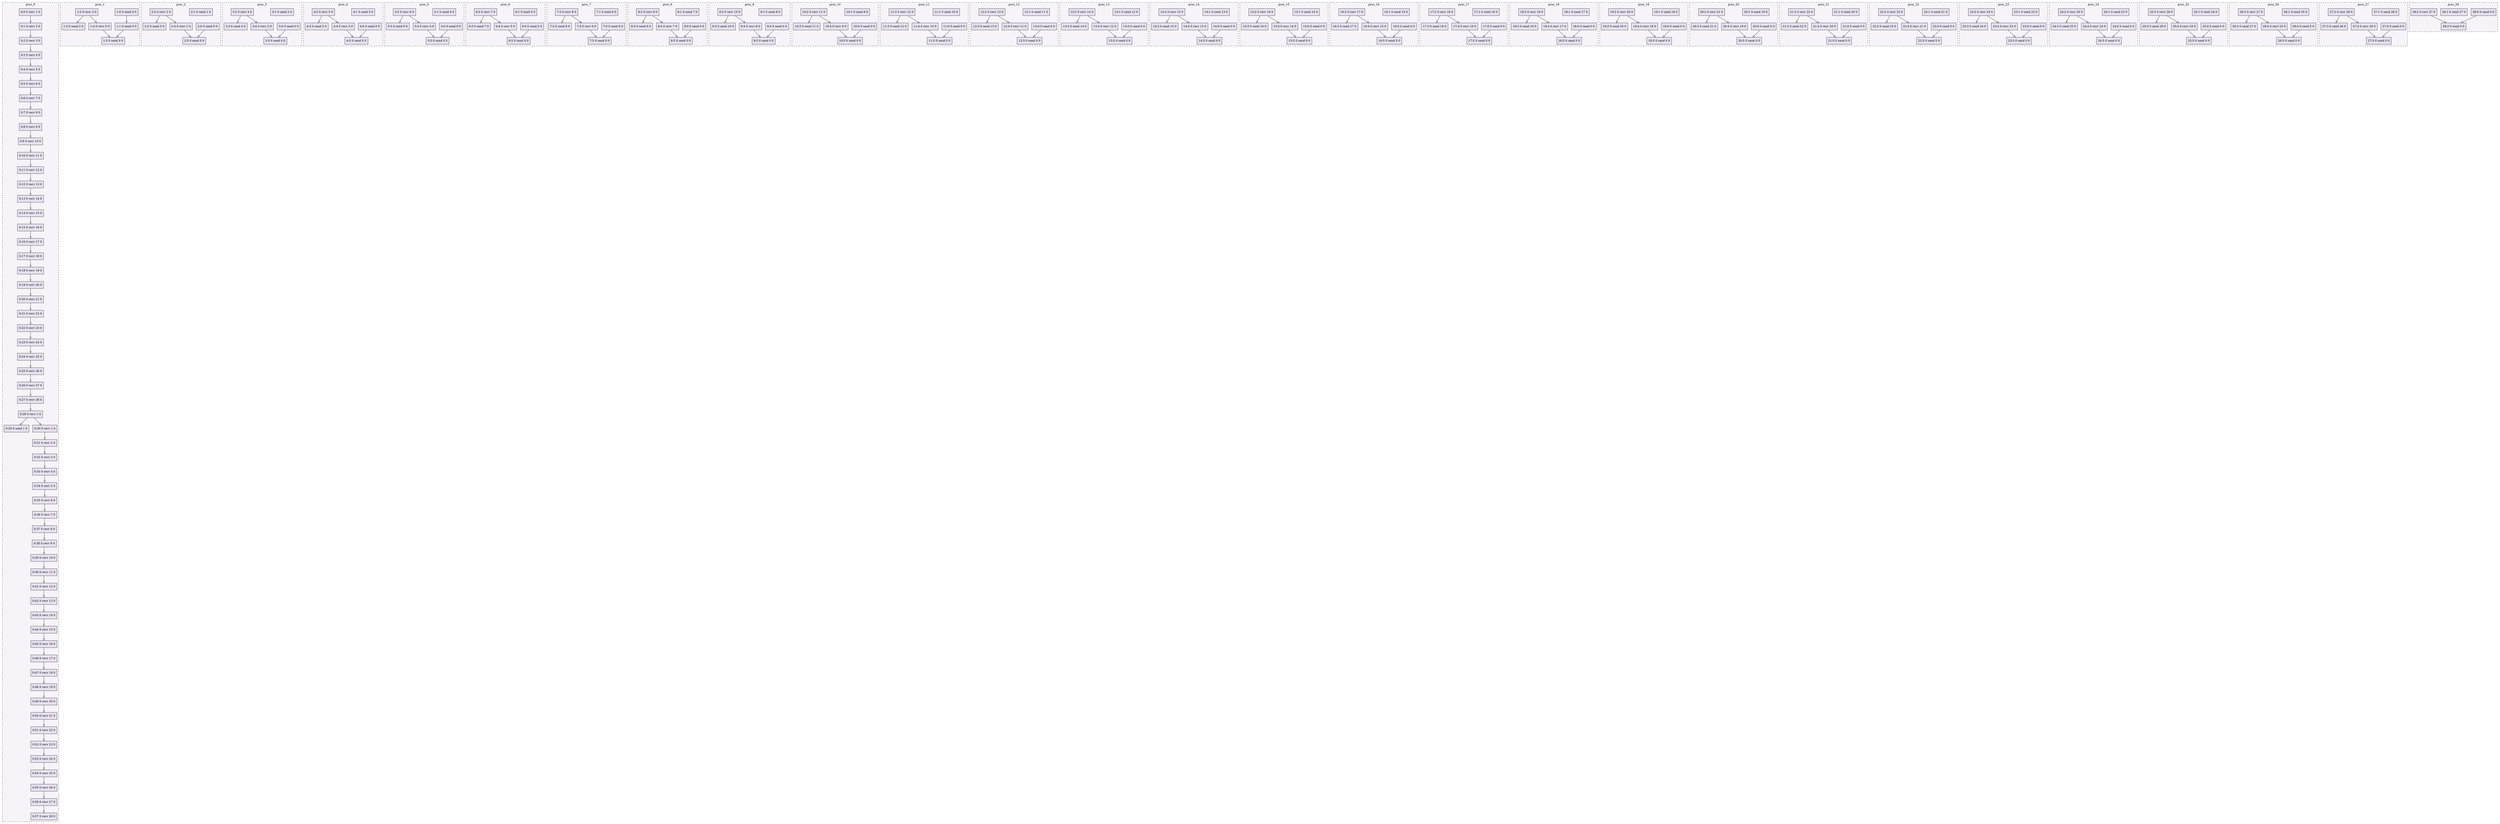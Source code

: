 digraph{node[shape=record style=filled colorscheme=purd9 fillcolor=2];subgraph cluster0{style=dashed;colorscheme=purd9;bgcolor=1;edge[arrowhead=empty];label=proc_0;0[label="0:0 0 recv 1 0"];1[label="0:1 0 recv 2 0"];2[label="0:2 0 recv 3 0"];3[label="0:3 0 recv 4 0"];4[label="0:4 0 recv 5 0"];5[label="0:5 0 recv 6 0"];6[label="0:6 0 recv 7 0"];7[label="0:7 0 recv 8 0"];8[label="0:8 0 recv 9 0"];9[label="0:9 0 recv 10 0"];10[label="0:10 0 recv 11 0"];11[label="0:11 0 recv 12 0"];12[label="0:12 0 recv 13 0"];13[label="0:13 0 recv 14 0"];14[label="0:14 0 recv 15 0"];15[label="0:15 0 recv 16 0"];16[label="0:16 0 recv 17 0"];17[label="0:17 0 recv 18 0"];18[label="0:18 0 recv 19 0"];19[label="0:19 0 recv 20 0"];20[label="0:20 0 recv 21 0"];21[label="0:21 0 recv 22 0"];22[label="0:22 0 recv 23 0"];23[label="0:23 0 recv 24 0"];24[label="0:24 0 recv 25 0"];25[label="0:25 0 recv 26 0"];26[label="0:26 0 recv 27 0"];27[label="0:27 0 recv 28 0"];28[label="0:28 0 recv 1 0"];29[label="0:29 0 send 1 0"];30[label="0:30 0 recv 1 0"];31[label="0:31 0 recv 2 0"];32[label="0:32 0 recv 3 0"];33[label="0:33 0 recv 4 0"];34[label="0:34 0 recv 5 0"];35[label="0:35 0 recv 6 0"];36[label="0:36 0 recv 7 0"];37[label="0:37 0 recv 8 0"];38[label="0:38 0 recv 9 0"];39[label="0:39 0 recv 10 0"];40[label="0:40 0 recv 11 0"];41[label="0:41 0 recv 12 0"];42[label="0:42 0 recv 13 0"];43[label="0:43 0 recv 14 0"];44[label="0:44 0 recv 15 0"];45[label="0:45 0 recv 16 0"];46[label="0:46 0 recv 17 0"];47[label="0:47 0 recv 18 0"];48[label="0:48 0 recv 19 0"];49[label="0:49 0 recv 20 0"];50[label="0:50 0 recv 21 0"];51[label="0:51 0 recv 22 0"];52[label="0:52 0 recv 23 0"];53[label="0:53 0 recv 24 0"];54[label="0:54 0 recv 25 0"];55[label="0:55 0 recv 26 0"];56[label="0:56 0 recv 27 0"];57[label="0:57 0 recv 28 0"];0->1;1->2;2->3;3->4;4->5;5->6;6->7;7->8;8->9;9->10;10->11;11->12;12->13;13->14;14->15;15->16;16->17;17->18;18->19;19->20;20->21;21->22;22->23;23->24;24->25;25->26;26->27;27->28;28->29;28->30;30->31;31->32;32->33;33->34;34->35;35->36;36->37;37->38;38->39;39->40;40->41;41->42;42->43;43->44;44->45;45->46;46->47;47->48;48->49;49->50;50->51;51->52;52->53;53->54;54->55;55->56;56->57;}subgraph cluster1{style=dashed;colorscheme=purd9;bgcolor=1;edge[arrowhead=empty];label=proc_1;58[label="1:0 0 send 0 0"];59[label="1:1 0 send 0 0"];60[label="1:2 0 recv 2 0"];61[label="1:3 0 send 2 0"];62[label="1:4 0 recv 0 0"];63[label="1:5 0 send 0 0"];58->59;60->61;60->62;62->63;59->63;}subgraph cluster2{style=dashed;colorscheme=purd9;bgcolor=1;edge[arrowhead=empty];label=proc_2;64[label="2:0 0 send 0 0"];65[label="2:1 0 send 1 0"];66[label="2:2 0 recv 3 0"];67[label="2:3 0 send 3 0"];68[label="2:4 0 recv 1 0"];69[label="2:5 0 send 0 0"];66->67;66->68;68->69;64->69;}subgraph cluster3{style=dashed;colorscheme=purd9;bgcolor=1;edge[arrowhead=empty];label=proc_3;70[label="3:0 0 send 0 0"];71[label="3:1 0 send 2 0"];72[label="3:2 0 recv 4 0"];73[label="3:3 0 send 4 0"];74[label="3:4 0 recv 2 0"];75[label="3:5 0 send 0 0"];72->73;72->74;74->75;70->75;}subgraph cluster4{style=dashed;colorscheme=purd9;bgcolor=1;edge[arrowhead=empty];label=proc_4;76[label="4:0 0 send 0 0"];77[label="4:1 0 send 3 0"];78[label="4:2 0 recv 5 0"];79[label="4:3 0 send 5 0"];80[label="4:4 0 recv 3 0"];81[label="4:5 0 send 0 0"];78->79;78->80;80->81;76->81;}subgraph cluster5{style=dashed;colorscheme=purd9;bgcolor=1;edge[arrowhead=empty];label=proc_5;82[label="5:0 0 send 0 0"];83[label="5:1 0 send 4 0"];84[label="5:2 0 recv 6 0"];85[label="5:3 0 send 6 0"];86[label="5:4 0 recv 4 0"];87[label="5:5 0 send 0 0"];84->85;84->86;86->87;82->87;}subgraph cluster6{style=dashed;colorscheme=purd9;bgcolor=1;edge[arrowhead=empty];label=proc_6;88[label="6:0 0 send 0 0"];89[label="6:1 0 send 5 0"];90[label="6:2 0 recv 7 0"];91[label="6:3 0 send 7 0"];92[label="6:4 0 recv 5 0"];93[label="6:5 0 send 0 0"];90->91;90->92;92->93;88->93;}subgraph cluster7{style=dashed;colorscheme=purd9;bgcolor=1;edge[arrowhead=empty];label=proc_7;94[label="7:0 0 send 0 0"];95[label="7:1 0 send 6 0"];96[label="7:2 0 recv 8 0"];97[label="7:3 0 send 8 0"];98[label="7:4 0 recv 6 0"];99[label="7:5 0 send 0 0"];96->97;96->98;98->99;94->99;}subgraph cluster8{style=dashed;colorscheme=purd9;bgcolor=1;edge[arrowhead=empty];label=proc_8;100[label="8:0 0 send 0 0"];101[label="8:1 0 send 7 0"];102[label="8:2 0 recv 9 0"];103[label="8:3 0 send 9 0"];104[label="8:4 0 recv 7 0"];105[label="8:5 0 send 0 0"];102->103;102->104;104->105;100->105;}subgraph cluster9{style=dashed;colorscheme=purd9;bgcolor=1;edge[arrowhead=empty];label=proc_9;106[label="9:0 0 send 0 0"];107[label="9:1 0 send 8 0"];108[label="9:2 0 recv 10 0"];109[label="9:3 0 send 10 0"];110[label="9:4 0 recv 8 0"];111[label="9:5 0 send 0 0"];108->109;108->110;110->111;106->111;}subgraph cluster10{style=dashed;colorscheme=purd9;bgcolor=1;edge[arrowhead=empty];label=proc_10;112[label="10:0 0 send 0 0"];113[label="10:1 0 send 9 0"];114[label="10:2 0 recv 11 0"];115[label="10:3 0 send 11 0"];116[label="10:4 0 recv 9 0"];117[label="10:5 0 send 0 0"];114->115;114->116;116->117;112->117;}subgraph cluster11{style=dashed;colorscheme=purd9;bgcolor=1;edge[arrowhead=empty];label=proc_11;118[label="11:0 0 send 0 0"];119[label="11:1 0 send 10 0"];120[label="11:2 0 recv 12 0"];121[label="11:3 0 send 12 0"];122[label="11:4 0 recv 10 0"];123[label="11:5 0 send 0 0"];120->121;120->122;122->123;118->123;}subgraph cluster12{style=dashed;colorscheme=purd9;bgcolor=1;edge[arrowhead=empty];label=proc_12;124[label="12:0 0 send 0 0"];125[label="12:1 0 send 11 0"];126[label="12:2 0 recv 13 0"];127[label="12:3 0 send 13 0"];128[label="12:4 0 recv 11 0"];129[label="12:5 0 send 0 0"];126->127;126->128;128->129;124->129;}subgraph cluster13{style=dashed;colorscheme=purd9;bgcolor=1;edge[arrowhead=empty];label=proc_13;130[label="13:0 0 send 0 0"];131[label="13:1 0 send 12 0"];132[label="13:2 0 recv 14 0"];133[label="13:3 0 send 14 0"];134[label="13:4 0 recv 12 0"];135[label="13:5 0 send 0 0"];132->133;132->134;134->135;130->135;}subgraph cluster14{style=dashed;colorscheme=purd9;bgcolor=1;edge[arrowhead=empty];label=proc_14;136[label="14:0 0 send 0 0"];137[label="14:1 0 send 13 0"];138[label="14:2 0 recv 15 0"];139[label="14:3 0 send 15 0"];140[label="14:4 0 recv 13 0"];141[label="14:5 0 send 0 0"];138->139;138->140;140->141;136->141;}subgraph cluster15{style=dashed;colorscheme=purd9;bgcolor=1;edge[arrowhead=empty];label=proc_15;142[label="15:0 0 send 0 0"];143[label="15:1 0 send 14 0"];144[label="15:2 0 recv 16 0"];145[label="15:3 0 send 16 0"];146[label="15:4 0 recv 14 0"];147[label="15:5 0 send 0 0"];144->145;144->146;146->147;142->147;}subgraph cluster16{style=dashed;colorscheme=purd9;bgcolor=1;edge[arrowhead=empty];label=proc_16;148[label="16:0 0 send 0 0"];149[label="16:1 0 send 15 0"];150[label="16:2 0 recv 17 0"];151[label="16:3 0 send 17 0"];152[label="16:4 0 recv 15 0"];153[label="16:5 0 send 0 0"];150->151;150->152;152->153;148->153;}subgraph cluster17{style=dashed;colorscheme=purd9;bgcolor=1;edge[arrowhead=empty];label=proc_17;154[label="17:0 0 send 0 0"];155[label="17:1 0 send 16 0"];156[label="17:2 0 recv 18 0"];157[label="17:3 0 send 18 0"];158[label="17:4 0 recv 16 0"];159[label="17:5 0 send 0 0"];156->157;156->158;158->159;154->159;}subgraph cluster18{style=dashed;colorscheme=purd9;bgcolor=1;edge[arrowhead=empty];label=proc_18;160[label="18:0 0 send 0 0"];161[label="18:1 0 send 17 0"];162[label="18:2 0 recv 19 0"];163[label="18:3 0 send 19 0"];164[label="18:4 0 recv 17 0"];165[label="18:5 0 send 0 0"];162->163;162->164;164->165;160->165;}subgraph cluster19{style=dashed;colorscheme=purd9;bgcolor=1;edge[arrowhead=empty];label=proc_19;166[label="19:0 0 send 0 0"];167[label="19:1 0 send 18 0"];168[label="19:2 0 recv 20 0"];169[label="19:3 0 send 20 0"];170[label="19:4 0 recv 18 0"];171[label="19:5 0 send 0 0"];168->169;168->170;170->171;166->171;}subgraph cluster20{style=dashed;colorscheme=purd9;bgcolor=1;edge[arrowhead=empty];label=proc_20;172[label="20:0 0 send 0 0"];173[label="20:1 0 send 19 0"];174[label="20:2 0 recv 21 0"];175[label="20:3 0 send 21 0"];176[label="20:4 0 recv 19 0"];177[label="20:5 0 send 0 0"];174->175;174->176;176->177;172->177;}subgraph cluster21{style=dashed;colorscheme=purd9;bgcolor=1;edge[arrowhead=empty];label=proc_21;178[label="21:0 0 send 0 0"];179[label="21:1 0 send 20 0"];180[label="21:2 0 recv 22 0"];181[label="21:3 0 send 22 0"];182[label="21:4 0 recv 20 0"];183[label="21:5 0 send 0 0"];180->181;180->182;182->183;178->183;}subgraph cluster22{style=dashed;colorscheme=purd9;bgcolor=1;edge[arrowhead=empty];label=proc_22;184[label="22:0 0 send 0 0"];185[label="22:1 0 send 21 0"];186[label="22:2 0 recv 23 0"];187[label="22:3 0 send 23 0"];188[label="22:4 0 recv 21 0"];189[label="22:5 0 send 0 0"];186->187;186->188;188->189;184->189;}subgraph cluster23{style=dashed;colorscheme=purd9;bgcolor=1;edge[arrowhead=empty];label=proc_23;190[label="23:0 0 send 0 0"];191[label="23:1 0 send 22 0"];192[label="23:2 0 recv 24 0"];193[label="23:3 0 send 24 0"];194[label="23:4 0 recv 22 0"];195[label="23:5 0 send 0 0"];192->193;192->194;194->195;190->195;}subgraph cluster24{style=dashed;colorscheme=purd9;bgcolor=1;edge[arrowhead=empty];label=proc_24;196[label="24:0 0 send 0 0"];197[label="24:1 0 send 23 0"];198[label="24:2 0 recv 25 0"];199[label="24:3 0 send 25 0"];200[label="24:4 0 recv 23 0"];201[label="24:5 0 send 0 0"];198->199;198->200;200->201;196->201;}subgraph cluster25{style=dashed;colorscheme=purd9;bgcolor=1;edge[arrowhead=empty];label=proc_25;202[label="25:0 0 send 0 0"];203[label="25:1 0 send 24 0"];204[label="25:2 0 recv 26 0"];205[label="25:3 0 send 26 0"];206[label="25:4 0 recv 24 0"];207[label="25:5 0 send 0 0"];204->205;204->206;206->207;202->207;}subgraph cluster26{style=dashed;colorscheme=purd9;bgcolor=1;edge[arrowhead=empty];label=proc_26;208[label="26:0 0 send 0 0"];209[label="26:1 0 send 25 0"];210[label="26:2 0 recv 27 0"];211[label="26:3 0 send 27 0"];212[label="26:4 0 recv 25 0"];213[label="26:5 0 send 0 0"];210->211;210->212;212->213;208->213;}subgraph cluster27{style=dashed;colorscheme=purd9;bgcolor=1;edge[arrowhead=empty];label=proc_27;214[label="27:0 0 send 0 0"];215[label="27:1 0 send 26 0"];216[label="27:2 0 recv 28 0"];217[label="27:3 0 send 28 0"];218[label="27:4 0 recv 26 0"];219[label="27:5 0 send 0 0"];216->217;216->218;218->219;214->219;}subgraph cluster28{style=dashed;colorscheme=purd9;bgcolor=1;edge[arrowhead=empty];label=proc_28;220[label="28:0 0 send 0 0"];221[label="28:1 0 send 27 0"];222[label="28:2 0 recv 27 0"];223[label="28:3 0 send 0 0"];222->223;220->223;}}